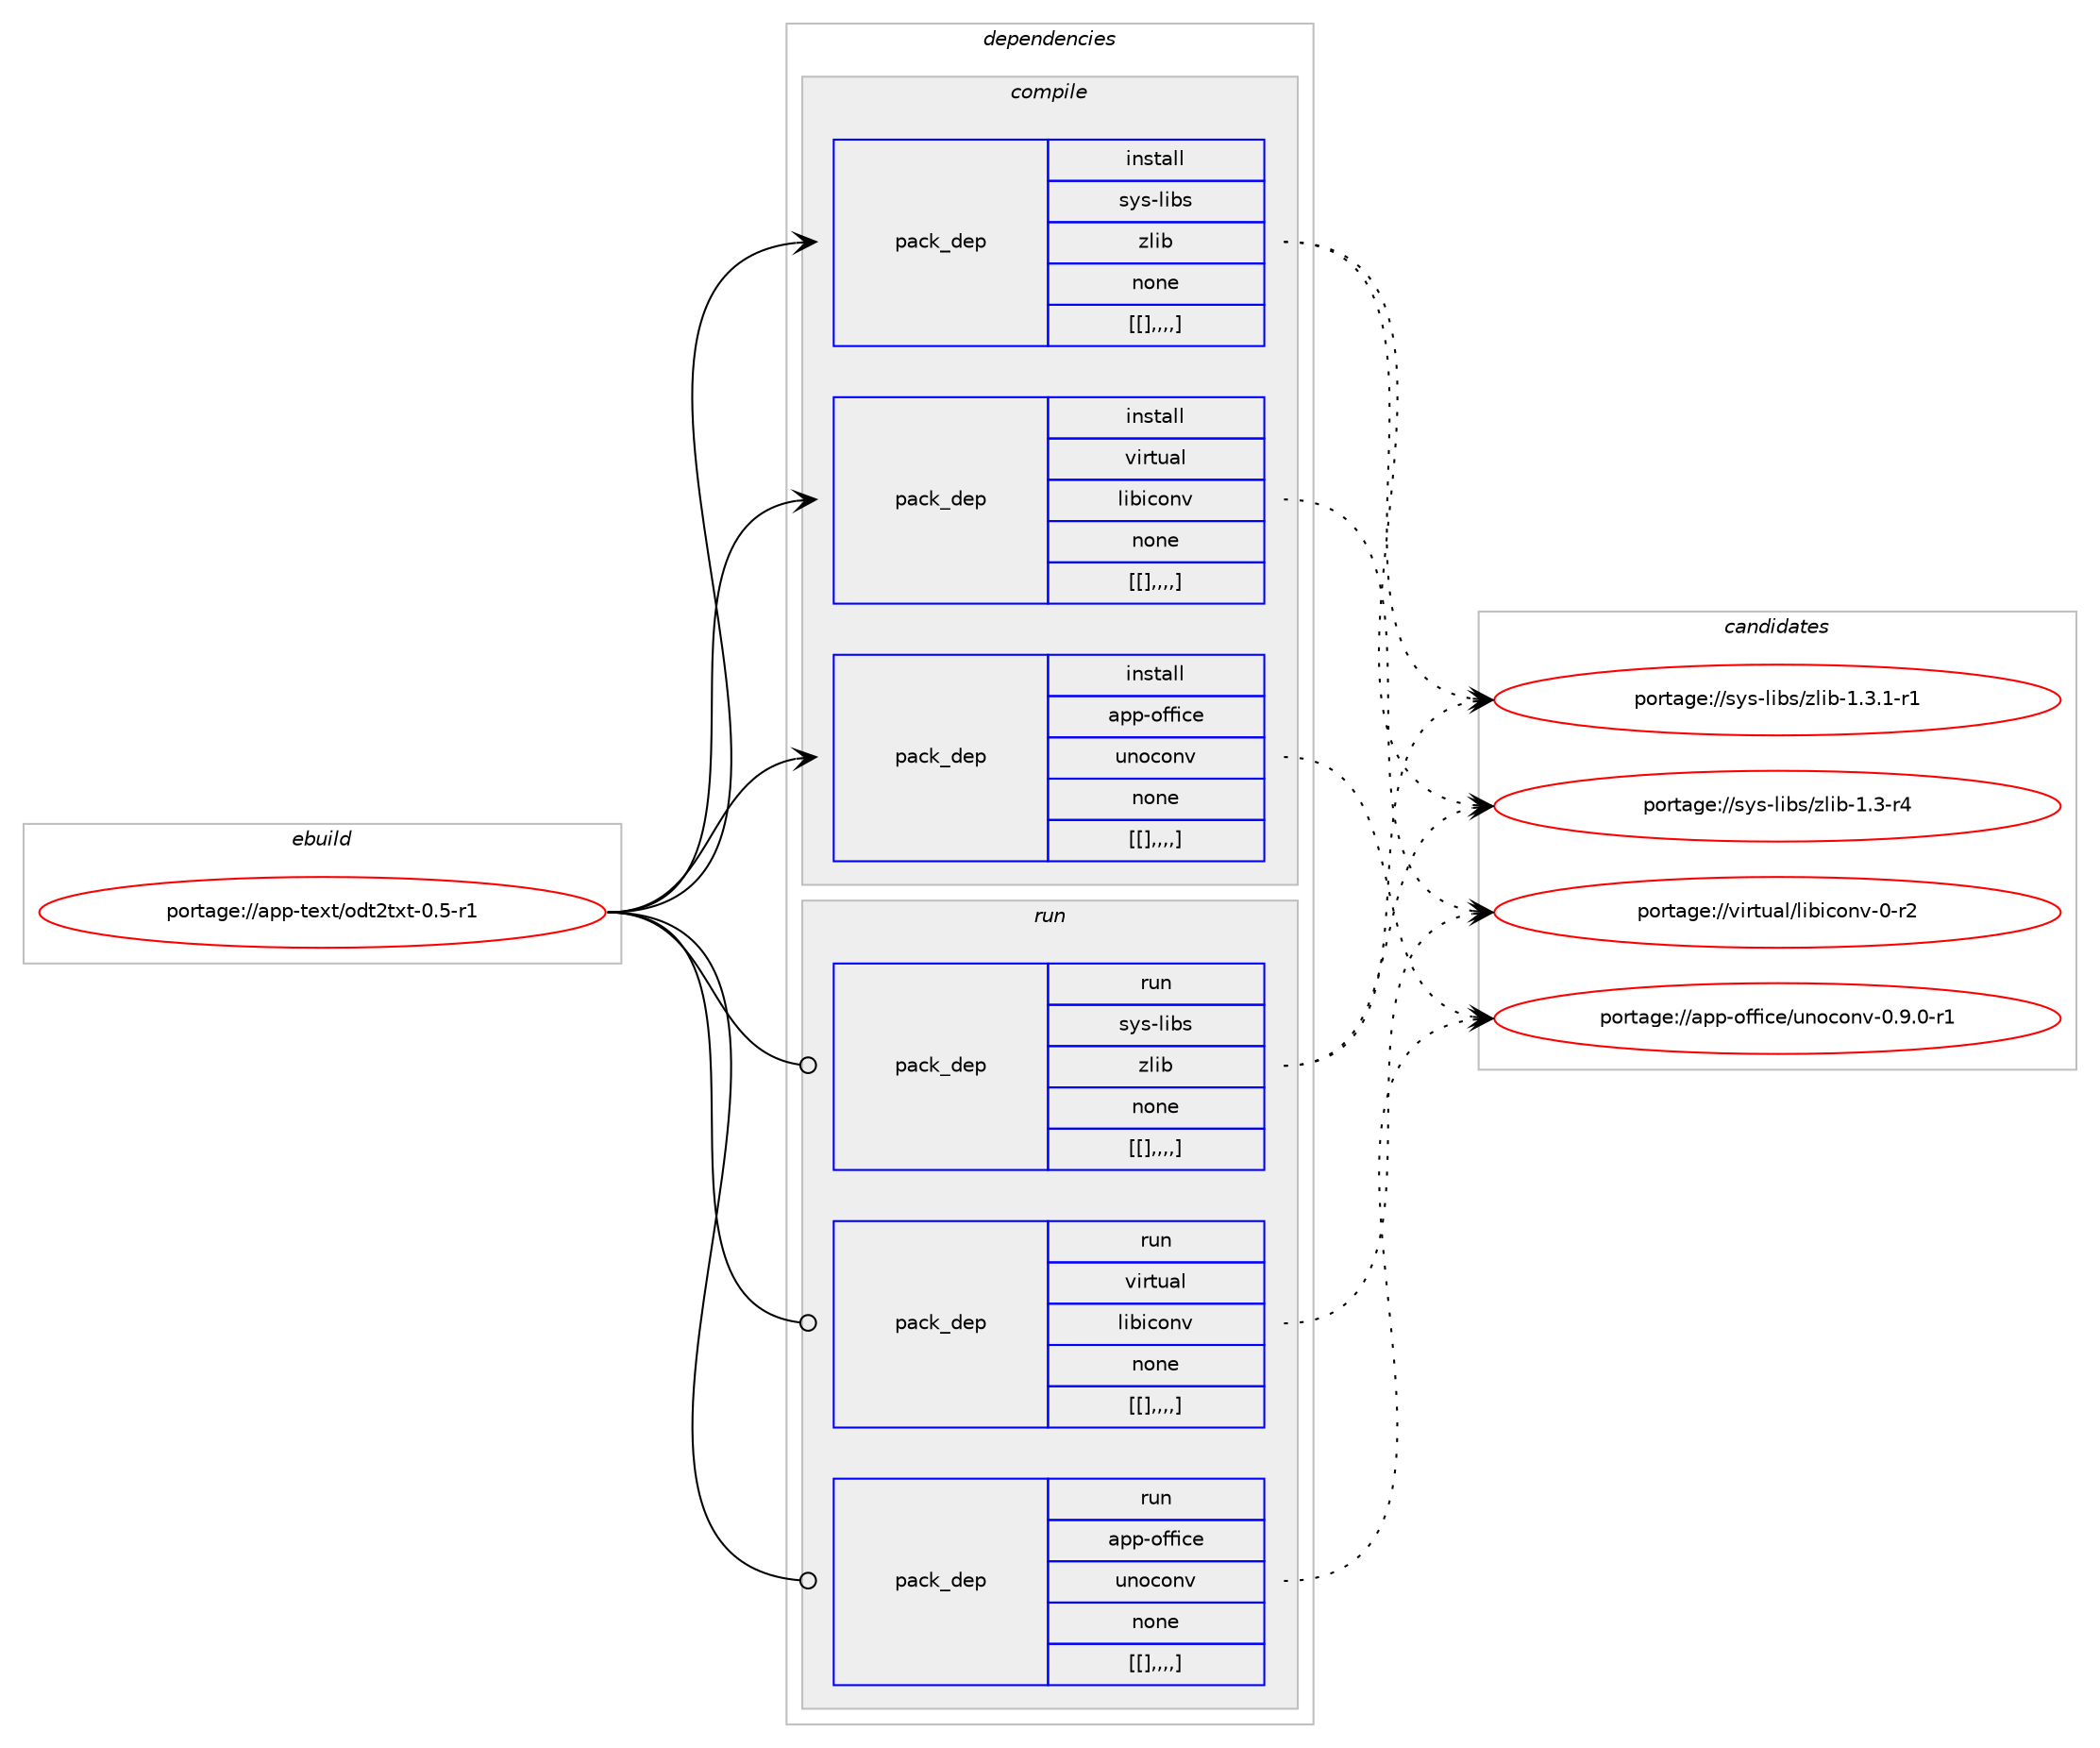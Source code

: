 digraph prolog {

# *************
# Graph options
# *************

newrank=true;
concentrate=true;
compound=true;
graph [rankdir=LR,fontname=Helvetica,fontsize=10,ranksep=1.5];#, ranksep=2.5, nodesep=0.2];
edge  [arrowhead=vee];
node  [fontname=Helvetica,fontsize=10];

# **********
# The ebuild
# **********

subgraph cluster_leftcol {
color=gray;
label=<<i>ebuild</i>>;
id [label="portage://app-text/odt2txt-0.5-r1", color=red, width=4, href="../app-text/odt2txt-0.5-r1.svg"];
}

# ****************
# The dependencies
# ****************

subgraph cluster_midcol {
color=gray;
label=<<i>dependencies</i>>;
subgraph cluster_compile {
fillcolor="#eeeeee";
style=filled;
label=<<i>compile</i>>;
subgraph pack40893 {
dependency56843 [label=<<TABLE BORDER="0" CELLBORDER="1" CELLSPACING="0" CELLPADDING="4" WIDTH="220"><TR><TD ROWSPAN="6" CELLPADDING="30">pack_dep</TD></TR><TR><TD WIDTH="110">install</TD></TR><TR><TD>sys-libs</TD></TR><TR><TD>zlib</TD></TR><TR><TD>none</TD></TR><TR><TD>[[],,,,]</TD></TR></TABLE>>, shape=none, color=blue];
}
id:e -> dependency56843:w [weight=20,style="solid",arrowhead="vee"];
subgraph pack40894 {
dependency56844 [label=<<TABLE BORDER="0" CELLBORDER="1" CELLSPACING="0" CELLPADDING="4" WIDTH="220"><TR><TD ROWSPAN="6" CELLPADDING="30">pack_dep</TD></TR><TR><TD WIDTH="110">install</TD></TR><TR><TD>virtual</TD></TR><TR><TD>libiconv</TD></TR><TR><TD>none</TD></TR><TR><TD>[[],,,,]</TD></TR></TABLE>>, shape=none, color=blue];
}
id:e -> dependency56844:w [weight=20,style="solid",arrowhead="vee"];
subgraph pack40895 {
dependency56845 [label=<<TABLE BORDER="0" CELLBORDER="1" CELLSPACING="0" CELLPADDING="4" WIDTH="220"><TR><TD ROWSPAN="6" CELLPADDING="30">pack_dep</TD></TR><TR><TD WIDTH="110">install</TD></TR><TR><TD>app-office</TD></TR><TR><TD>unoconv</TD></TR><TR><TD>none</TD></TR><TR><TD>[[],,,,]</TD></TR></TABLE>>, shape=none, color=blue];
}
id:e -> dependency56845:w [weight=20,style="solid",arrowhead="vee"];
}
subgraph cluster_compileandrun {
fillcolor="#eeeeee";
style=filled;
label=<<i>compile and run</i>>;
}
subgraph cluster_run {
fillcolor="#eeeeee";
style=filled;
label=<<i>run</i>>;
subgraph pack40896 {
dependency56846 [label=<<TABLE BORDER="0" CELLBORDER="1" CELLSPACING="0" CELLPADDING="4" WIDTH="220"><TR><TD ROWSPAN="6" CELLPADDING="30">pack_dep</TD></TR><TR><TD WIDTH="110">run</TD></TR><TR><TD>sys-libs</TD></TR><TR><TD>zlib</TD></TR><TR><TD>none</TD></TR><TR><TD>[[],,,,]</TD></TR></TABLE>>, shape=none, color=blue];
}
id:e -> dependency56846:w [weight=20,style="solid",arrowhead="odot"];
subgraph pack40897 {
dependency56847 [label=<<TABLE BORDER="0" CELLBORDER="1" CELLSPACING="0" CELLPADDING="4" WIDTH="220"><TR><TD ROWSPAN="6" CELLPADDING="30">pack_dep</TD></TR><TR><TD WIDTH="110">run</TD></TR><TR><TD>virtual</TD></TR><TR><TD>libiconv</TD></TR><TR><TD>none</TD></TR><TR><TD>[[],,,,]</TD></TR></TABLE>>, shape=none, color=blue];
}
id:e -> dependency56847:w [weight=20,style="solid",arrowhead="odot"];
subgraph pack40898 {
dependency56848 [label=<<TABLE BORDER="0" CELLBORDER="1" CELLSPACING="0" CELLPADDING="4" WIDTH="220"><TR><TD ROWSPAN="6" CELLPADDING="30">pack_dep</TD></TR><TR><TD WIDTH="110">run</TD></TR><TR><TD>app-office</TD></TR><TR><TD>unoconv</TD></TR><TR><TD>none</TD></TR><TR><TD>[[],,,,]</TD></TR></TABLE>>, shape=none, color=blue];
}
id:e -> dependency56848:w [weight=20,style="solid",arrowhead="odot"];
}
}

# **************
# The candidates
# **************

subgraph cluster_choices {
rank=same;
color=gray;
label=<<i>candidates</i>>;

subgraph choice40893 {
color=black;
nodesep=1;
choice115121115451081059811547122108105984549465146494511449 [label="portage://sys-libs/zlib-1.3.1-r1", color=red, width=4,href="../sys-libs/zlib-1.3.1-r1.svg"];
choice11512111545108105981154712210810598454946514511452 [label="portage://sys-libs/zlib-1.3-r4", color=red, width=4,href="../sys-libs/zlib-1.3-r4.svg"];
dependency56843:e -> choice115121115451081059811547122108105984549465146494511449:w [style=dotted,weight="100"];
dependency56843:e -> choice11512111545108105981154712210810598454946514511452:w [style=dotted,weight="100"];
}
subgraph choice40894 {
color=black;
nodesep=1;
choice1181051141161179710847108105981059911111011845484511450 [label="portage://virtual/libiconv-0-r2", color=red, width=4,href="../virtual/libiconv-0-r2.svg"];
dependency56844:e -> choice1181051141161179710847108105981059911111011845484511450:w [style=dotted,weight="100"];
}
subgraph choice40895 {
color=black;
nodesep=1;
choice97112112451111021021059910147117110111991111101184548465746484511449 [label="portage://app-office/unoconv-0.9.0-r1", color=red, width=4,href="../app-office/unoconv-0.9.0-r1.svg"];
dependency56845:e -> choice97112112451111021021059910147117110111991111101184548465746484511449:w [style=dotted,weight="100"];
}
subgraph choice40896 {
color=black;
nodesep=1;
choice115121115451081059811547122108105984549465146494511449 [label="portage://sys-libs/zlib-1.3.1-r1", color=red, width=4,href="../sys-libs/zlib-1.3.1-r1.svg"];
choice11512111545108105981154712210810598454946514511452 [label="portage://sys-libs/zlib-1.3-r4", color=red, width=4,href="../sys-libs/zlib-1.3-r4.svg"];
dependency56846:e -> choice115121115451081059811547122108105984549465146494511449:w [style=dotted,weight="100"];
dependency56846:e -> choice11512111545108105981154712210810598454946514511452:w [style=dotted,weight="100"];
}
subgraph choice40897 {
color=black;
nodesep=1;
choice1181051141161179710847108105981059911111011845484511450 [label="portage://virtual/libiconv-0-r2", color=red, width=4,href="../virtual/libiconv-0-r2.svg"];
dependency56847:e -> choice1181051141161179710847108105981059911111011845484511450:w [style=dotted,weight="100"];
}
subgraph choice40898 {
color=black;
nodesep=1;
choice97112112451111021021059910147117110111991111101184548465746484511449 [label="portage://app-office/unoconv-0.9.0-r1", color=red, width=4,href="../app-office/unoconv-0.9.0-r1.svg"];
dependency56848:e -> choice97112112451111021021059910147117110111991111101184548465746484511449:w [style=dotted,weight="100"];
}
}

}

